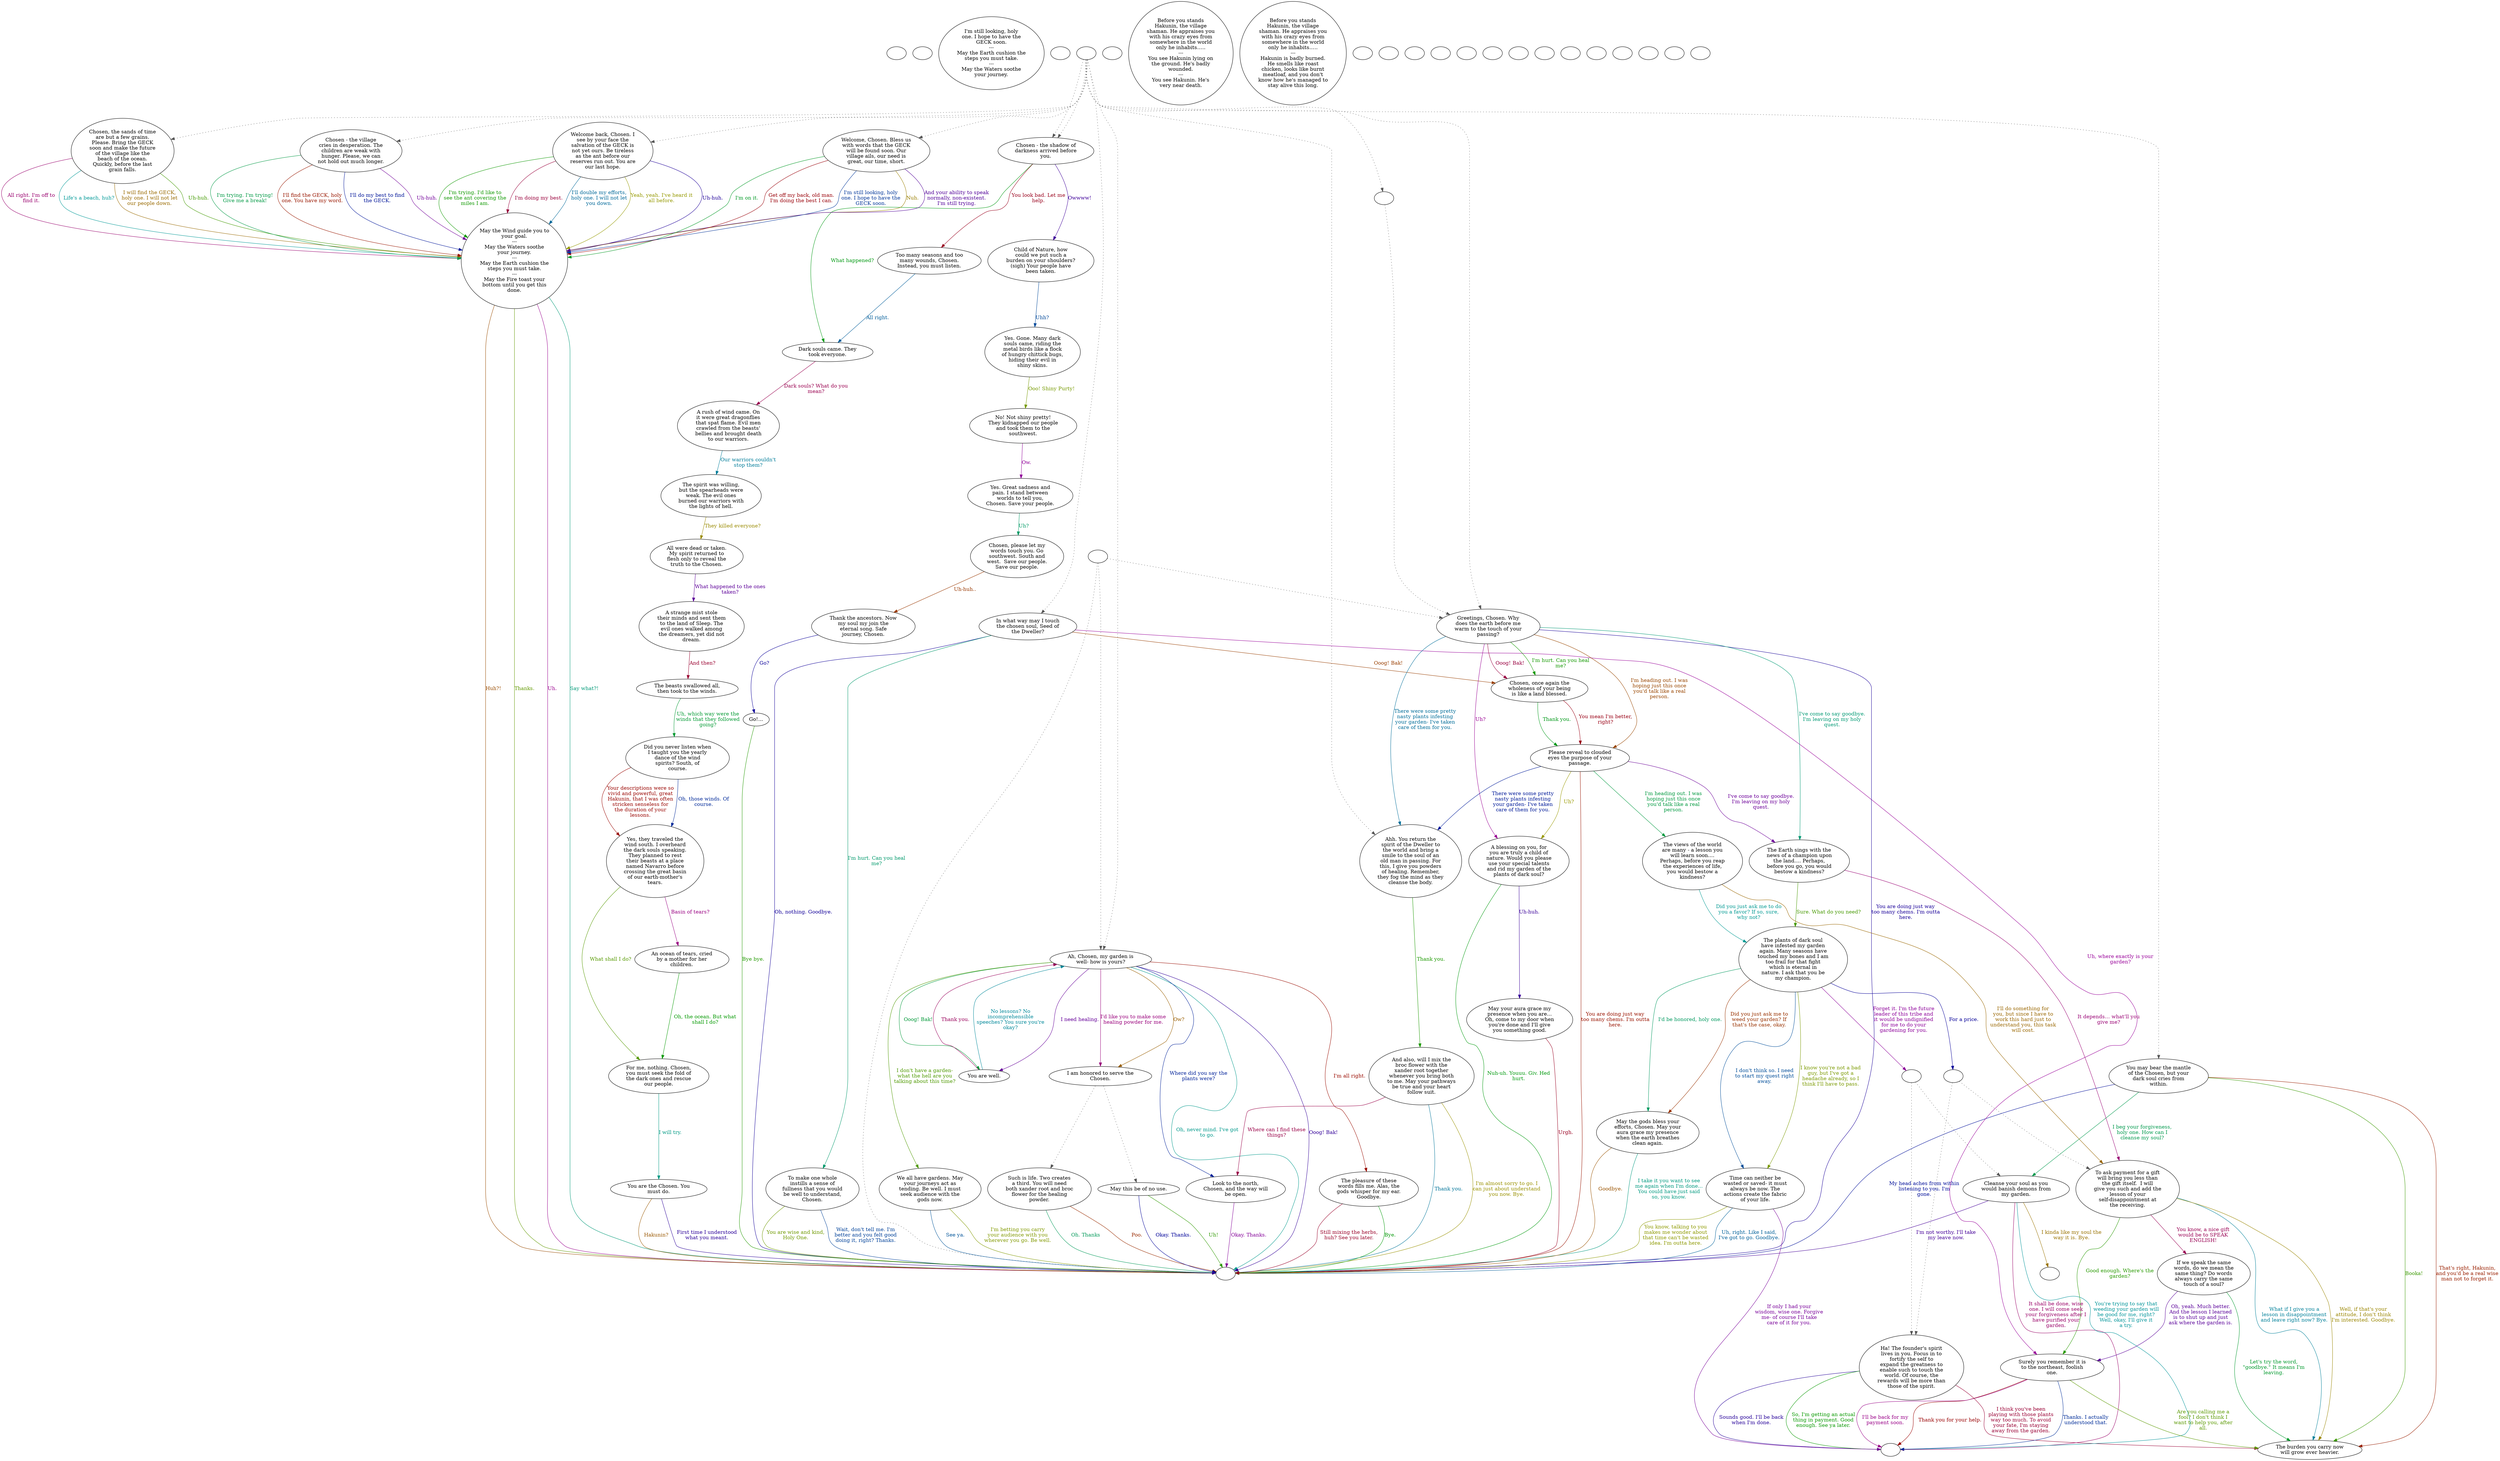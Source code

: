 digraph AHHAKUN {
  "checkPartyMembersNearDoor" [style=filled       fillcolor="#FFFFFF"       color="#000000"]
  "checkPartyMembersNearDoor" [label=""]
  "start" [style=filled       fillcolor="#FFFFFF"       color="#000000"]
  "start" [label=""]
  "critter_p_proc" [style=filled       fillcolor="#FFFFFF"       color="#000000"]
  "critter_p_proc" [label="I'm still looking, holy\none. I hope to have the\nGECK soon.\n---\nMay the Earth cushion the\nsteps you must take.\n---\nMay the Waters soothe\nyour journey."]
  "pickup_p_proc" [style=filled       fillcolor="#FFFFFF"       color="#000000"]
  "pickup_p_proc" [label=""]
  "talk_p_proc" [style=filled       fillcolor="#FFFFFF"       color="#000000"]
  "talk_p_proc" -> "Node101" [style=dotted color="#555555"]
  "talk_p_proc" -> "Node012" [style=dotted color="#555555"]
  "talk_p_proc" -> "Node101" [style=dotted color="#555555"]
  "talk_p_proc" -> "Node031" [style=dotted color="#555555"]
  "talk_p_proc" -> "Node030" [style=dotted color="#555555"]
  "talk_p_proc" -> "Node029" [style=dotted color="#555555"]
  "talk_p_proc" -> "Node027" [style=dotted color="#555555"]
  "talk_p_proc" -> "Node017" [style=dotted color="#555555"]
  "talk_p_proc" -> "Node018" [style=dotted color="#555555"]
  "talk_p_proc" -> "Node019" [style=dotted color="#555555"]
  "talk_p_proc" -> "Node000" [style=dotted color="#555555"]
  "talk_p_proc" -> "Node001" [style=dotted color="#555555"]
  "talk_p_proc" [label=""]
  "destroy_p_proc" [style=filled       fillcolor="#FFFFFF"       color="#000000"]
  "destroy_p_proc" [label=""]
  "look_at_p_proc" [style=filled       fillcolor="#FFFFFF"       color="#000000"]
  "look_at_p_proc" [label="Before you stands\nHakunin, the village\nshaman. He appraises you\nwith his crazy eyes from\nsomewhere in the world\nonly he inhabits…..\n---\nYou see Hakunin lying on\nthe ground. He's badly\nwounded.\n---\nYou see Hakunin. He's\nvery near death."]
  "description_p_proc" [style=filled       fillcolor="#FFFFFF"       color="#000000"]
  "description_p_proc" [label="Before you stands\nHakunin, the village\nshaman. He appraises you\nwith his crazy eyes from\nsomewhere in the world\nonly he inhabits…..\n---\nHakunin is badly burned.\nHe smells like roast\nchicken, looks like burnt\nmeatloaf, and you don't\nknow how he's managed to\nstay alive this long."]
  "use_skill_on_p_proc" [style=filled       fillcolor="#FFFFFF"       color="#000000"]
  "use_skill_on_p_proc" [label=""]
  "damage_p_proc" [style=filled       fillcolor="#FFFFFF"       color="#000000"]
  "damage_p_proc" [label=""]
  "map_enter_p_proc" [style=filled       fillcolor="#FFFFFF"       color="#000000"]
  "map_enter_p_proc" [label=""]
  "Node993" [style=filled       fillcolor="#FFFFFF"       color="#000000"]
  "Node993" -> "Node019" [style=dotted color="#555555"]
  "Node993" -> "Node999" [style=dotted color="#555555"]
  "Node993" -> "Node001" [style=dotted color="#555555"]
  "Node993" [label=""]
  "Node994" [style=filled       fillcolor="#FFFFFF"       color="#000000"]
  "Node994" [label=""]
  "Node995" [style=filled       fillcolor="#FFFFFF"       color="#000000"]
  "Node995" [label=""]
  "Node996" [style=filled       fillcolor="#FFFFFF"       color="#000000"]
  "Node996" -> "Node010" [style=dotted color="#555555"]
  "Node996" -> "Node006" [style=dotted color="#555555"]
  "Node996" [label=""]
  "Node997" [style=filled       fillcolor="#FFFFFF"       color="#000000"]
  "Node997" -> "Node010" [style=dotted color="#555555"]
  "Node997" -> "Node013" [style=dotted color="#555555"]
  "Node997" [label=""]
  "Node998" [style=filled       fillcolor="#FFFFFF"       color="#000000"]
  "Node998" [label=""]
  "Node999" [style=filled       fillcolor="#FFFFFF"       color="#000000"]
  "Node999" [label=""]
  "Node000" [style=filled       fillcolor="#FFFFFF"       color="#000000"]
  "Node000" -> "Node001" [style=dotted color="#555555"]
  "Node000" [label=""]
  "Node001" [style=filled       fillcolor="#FFFFFF"       color="#000000"]
  "Node001" [label="Greetings, Chosen. Why\ndoes the earth before me\nwarm to the touch of your\npassing?"]
  "Node001" -> "Node003" [label="Uh? " color="#990093" fontcolor="#990093"]
  "Node001" -> "Node002" [label="I've come to say goodbye.\nI'm leaving on my holy\nquest." color="#009973" fontcolor="#009973"]
  "Node001" -> "Node001a" [label="I'm heading out. I was\nhoping just this once\nyou'd talk like a real\nperson." color="#994600" fontcolor="#994600"]
  "Node001" -> "Node999" [label="You are doing just way\ntoo many chems. I'm outta\nhere." color="#190099" fontcolor="#190099"]
  "Node001" -> "Node014" [label="I'm hurt. Can you heal\nme?" color="#139900" fontcolor="#139900"]
  "Node001" -> "Node014" [label="Ooog! Bak!" color="#990040" fontcolor="#990040"]
  "Node001" -> "Node018" [label="There were some pretty\nnasty plants infesting\nyour garden- I've taken\ncare of them for you." color="#006D99" fontcolor="#006D99"]
  "Node001a" [style=filled       fillcolor="#FFFFFF"       color="#000000"]
  "Node001a" [label="Please reveal to clouded\neyes the purpose of your\npassage."]
  "Node001a" -> "Node003" [label="Uh? " color="#999900" fontcolor="#999900"]
  "Node001a" -> "Node002" [label="I've come to say goodbye.\nI'm leaving on my holy\nquest." color="#6C0099" fontcolor="#6C0099"]
  "Node001a" -> "Node002a" [label="I'm heading out. I was\nhoping just this once\nyou'd talk like a real\nperson." color="#00993F" fontcolor="#00993F"]
  "Node001a" -> "Node999" [label="You are doing just way\ntoo many chems. I'm outta\nhere." color="#991300" fontcolor="#991300"]
  "Node001a" -> "Node018" [label="There were some pretty\nnasty plants infesting\nyour garden- I've taken\ncare of them for you." color="#001A99" fontcolor="#001A99"]
  "Node002" [style=filled       fillcolor="#FFFFFF"       color="#000000"]
  "Node002" [label="The Earth sings with the\nnews of a champion upon\nthe land.... Perhaps,\nbefore you go, you would\nbestow a kindness?"]
  "Node002" -> "Node005" [label="Sure. What do you need?" color="#469900" fontcolor="#469900"]
  "Node002" -> "Node006" [label="It depends… what'll you\ngive me?" color="#990073" fontcolor="#990073"]
  "Node002a" [style=filled       fillcolor="#FFFFFF"       color="#000000"]
  "Node002a" [label="The views of the world\nare many - a lesson you\nwill learn soon....\nPerhaps, before you reap\nthe experiences of life,\nyou would bestow a\nkindness?"]
  "Node002a" -> "Node005" [label="Did you just ask me to do\nyou a favor? If so, sure,\nwhy not?" color="#009992" fontcolor="#009992"]
  "Node002a" -> "Node006" [label="I'll do something for\nyou, but since I have to\nwork this hard just to\nunderstand you, this task\nwill cost." color="#996600" fontcolor="#996600"]
  "Node003" [style=filled       fillcolor="#FFFFFF"       color="#000000"]
  "Node003" [label="A blessing on you, for\nyou are truly a child of\nnature. Would you please\nuse your special talents\nand rid my garden of the\nplants of dark soul?"]
  "Node003" -> "Node004" [label="Uh-huh. " color="#390099" fontcolor="#390099"]
  "Node003" -> "Node999" [label="Nuh-uh. Youuu. Giv. Hed\nhurt." color="#00990C" fontcolor="#00990C"]
  "Node004" [style=filled       fillcolor="#FFFFFF"       color="#000000"]
  "Node004" [label="May your aura grace my\npresence when you are...\nOh, come to my door when\nyou're done and I'll give\nyou something good."]
  "Node004" -> "Node999" [label="Urgh." color="#990020" fontcolor="#990020"]
  "Node005" [style=filled       fillcolor="#FFFFFF"       color="#000000"]
  "Node005" [label="The plants of dark soul\nhave infested my garden\nagain. Many seasons have\ntouched my bones and I am\ntoo frail for that fight\nwhich is eternal in\nnature. I ask that you be\nmy champion."]
  "Node005" -> "Node011" [label="I don't think so. I need\nto start my quest right\naway." color="#004D99" fontcolor="#004D99"]
  "Node005" -> "Node011" [label="I know you're not a bad\nguy, but I've got a\nheadache already, so I\nthink I'll have to pass." color="#7A9900" fontcolor="#7A9900"]
  "Node005" -> "Node997" [label="Forget it. I'm the future\nleader of this tribe and\nit would be undignified\nfor me to do your\ngardening for you." color="#8C0099" fontcolor="#8C0099"]
  "Node005" -> "Node009" [label="I'd be honored, holy one." color="#00995F" fontcolor="#00995F"]
  "Node005" -> "Node009" [label="Did you just ask me to\nweed your garden? If\nthat's the case, okay." color="#993200" fontcolor="#993200"]
  "Node005" -> "Node996" [label="For a price." color="#060099" fontcolor="#060099"]
  "Node006" [style=filled       fillcolor="#FFFFFF"       color="#000000"]
  "Node006" [label="To ask payment for a gift\nwill bring you less than\nthe gift itself.  I will\ngive you such and add the\nlesson of your\nself-disappointment at\nthe receiving."]
  "Node006" -> "Node007" [label="Good enough. Where's the\ngarden?" color="#279900" fontcolor="#279900"]
  "Node006" -> "Node006a" [label="You know, a nice gift\nwould be to SPEAK\nENGLISH!" color="#990053" fontcolor="#990053"]
  "Node006" -> "Node008" [label="What if I give you a\nlesson in disappointment\nand leave right now? Bye." color="#008099" fontcolor="#008099"]
  "Node006" -> "Node008" [label="Well, if that's your\nattitude, I don't think\nI'm interested. Goodbye." color="#998500" fontcolor="#998500"]
  "Node006a" [style=filled       fillcolor="#FFFFFF"       color="#000000"]
  "Node006a" [label="If we speak the same\nwords, do we mean the\nsame thing? Do words\nalways carry the same\ntouch of a soul?"]
  "Node006a" -> "Node007" [label="Oh, yeah. Much better.\nAnd the lesson I learned\nis to shut up and just\nask where the garden is." color="#590099" fontcolor="#590099"]
  "Node006a" -> "Node008" [label="Let's try the word,\n\"goodbye.\" It means I'm\nleaving." color="#00992C" fontcolor="#00992C"]
  "Node007" [style=filled       fillcolor="#FFFFFF"       color="#000000"]
  "Node007" [label="Surely you remember it is\nto the northeast, foolish\none."]
  "Node007" -> "Node007a" [label="Thank you for your help." color="#990001" fontcolor="#990001"]
  "Node007" -> "Node007a" [label="Thanks. I actually\nunderstood that." color="#002D99" fontcolor="#002D99"]
  "Node007" -> "Node008" [label="Are you calling me a\nfool? I don't think I\nwant to help you, after\nall." color="#5A9900" fontcolor="#5A9900"]
  "Node007" -> "Node007a" [label="I'll be back for my\npayment soon." color="#990087" fontcolor="#990087"]
  "Node007a" [style=filled       fillcolor="#FFFFFF"       color="#000000"]
  "Node007a" [label=""]
  "Node008" [style=filled       fillcolor="#FFFFFF"       color="#000000"]
  "Node008" [label="The burden you carry now\nwill grow ever heavier."]
  "Node009" [style=filled       fillcolor="#FFFFFF"       color="#000000"]
  "Node009" [label="May the gods bless your\nefforts, Chosen. May your\naura grace my presence\nwhen the earth breathes\nclean again."]
  "Node009" -> "Node999" [label="I take it you want to see\nme again when I'm done...\nYou could have just said\nso, you know." color="#00997F" fontcolor="#00997F"]
  "Node009" -> "Node999" [label="Goodbye." color="#995200" fontcolor="#995200"]
  "Node010" [style=filled       fillcolor="#FFFFFF"       color="#000000"]
  "Node010" [label="Ha! The founder's spirit\nlives in you. Focus in to\nfortify the self to\nexpand the greatness to\nenable such to touch the\nworld. Of course, the\nrewards will be more than\nthose of the spirit."]
  "Node010" -> "Node007a" [label="Sounds good. I'll be back\nwhen I'm done." color="#250099" fontcolor="#250099"]
  "Node010" -> "Node007a" [label="So, I'm getting an actual\nthing in payment. Good\nenough. See ya later." color="#079900" fontcolor="#079900"]
  "Node010" -> "Node008" [label="I think you've been\nplaying with those plants\nway too much. To avoid\nyour fate, I'm staying\naway from the garden." color="#990034" fontcolor="#990034"]
  "Node011" [style=filled       fillcolor="#FFFFFF"       color="#000000"]
  "Node011" [label="Time can neither be\nwasted or saved- it must\nalways be now. The\nactions create the fabric\nof your life."]
  "Node011" -> "Node999" [label="Uh, right. Like I said,\nI've got to go. Goodbye." color="#006099" fontcolor="#006099"]
  "Node011" -> "Node999" [label="You know, talking to you\nmakes me wonder about\nthat time can't be wasted\nidea. I'm outta here." color="#8D9900" fontcolor="#8D9900"]
  "Node011" -> "Node007a" [label="If only I had your\nwisdom, wise one. Forgive\nme- of course I'll take\ncare of it for you." color="#780099" fontcolor="#780099"]
  "Node012" [style=filled       fillcolor="#FFFFFF"       color="#000000"]
  "Node012" [label="You may bear the mantle\nof the Chosen, but your\ndark soul cries from\nwithin."]
  "Node012" -> "Node013" [label="I beg your forgiveness,\nholy one. How can I\ncleanse my soul?" color="#00994C" fontcolor="#00994C"]
  "Node012" -> "Node008" [label="That's right, Hakunin,\nand you'd be a real wise\nman not to forget it." color="#991F00" fontcolor="#991F00"]
  "Node012" -> "Node999" [label="My head aches from within\nlistening to you. I'm\ngone." color="#000E99" fontcolor="#000E99"]
  "Node012" -> "Node008" [label="Booka!" color="#3A9900" fontcolor="#3A9900"]
  "Node013" [style=filled       fillcolor="#FFFFFF"       color="#000000"]
  "Node013" [label="Cleanse your soul as you\nwould banish demons from\nmy garden."]
  "Node013" -> "Node007a" [label="It shall be done, wise\none. I will come seek\nyour forgiveness after I\nhave purified your\ngarden." color="#990067" fontcolor="#990067"]
  "Node013" -> "Node007a" [label="You're trying to say that\nweeding your garden will\nbe good for me, right?\nWell, okay, I'll give it\na try." color="#009499" fontcolor="#009499"]
  "Node013" -> "Node994" [label="I kinda like my soul the\nway it is. Bye." color="#997200" fontcolor="#997200"]
  "Node013" -> "Node999" [label="I'm not worthy. I'll take\nmy leave now." color="#450099" fontcolor="#450099"]
  "Node014" [style=filled       fillcolor="#FFFFFF"       color="#000000"]
  "Node014" [label="Chosen, once again the\nwholeness of your being\nis like a land blessed."]
  "Node014" -> "Node001a" [label="Thank you." color="#009918" fontcolor="#009918"]
  "Node014" -> "Node001a" [label="You mean I'm better,\nright?" color="#990014" fontcolor="#990014"]
  "Node015" [style=filled       fillcolor="#FFFFFF"       color="#000000"]
  "Node015" [label="To make one whole\ninstills a sense of\nfullness that you would\nbe well to understand,\nChosen."]
  "Node015" -> "Node999" [label="Wait, don't tell me. I'm\nbetter and you felt good\ndoing it, right? Thanks." color="#004199" fontcolor="#004199"]
  "Node015" -> "Node999" [label="You are wise and kind,\nHoly One." color="#6E9900" fontcolor="#6E9900"]
  "Node016" [style=filled       fillcolor="#FFFFFF"       color="#000000"]
  "Node016" [label=""]
  "Node017" [style=filled       fillcolor="#FFFFFF"       color="#000000"]
  "Node017" [label="In what way may I touch\nthe chosen soul, Seed of\nthe Dweller?"]
  "Node017" -> "Node007" [label="Uh, where exactly is your\ngarden?" color="#980099" fontcolor="#980099"]
  "Node017" -> "Node015" [label="I'm hurt. Can you heal\nme?" color="#00996B" fontcolor="#00996B"]
  "Node017" -> "Node014" [label="Ooog! Bak!" color="#993F00" fontcolor="#993F00"]
  "Node017" -> "Node999" [label="Oh, nothing. Goodbye." color="#120099" fontcolor="#120099"]
  "Node017a" [style=filled       fillcolor="#FFFFFF"       color="#000000"]
  "Node017a" [label=""]
  "Node018" [style=filled       fillcolor="#FFFFFF"       color="#000000"]
  "Node018" [label="Ahh. You return the\nspirit of the Dweller to\nthe world and bring a\nsmile to the soul of an\nold man in passing. For\nthis, I give you powders\nof healing. Remember,\nthey fog the mind as they\ncleanse the body."]
  "Node018" -> "Node018a" [label="Thank you." color="#1B9900" fontcolor="#1B9900"]
  "Node018a" [style=filled       fillcolor="#FFFFFF"       color="#000000"]
  "Node018a" [label="And also, will I mix the\nbroc flower with the\nxander root together\nwhenever you bring both\nto me. May your pathways\nbe true and your heart\nfollow suit."]
  "Node018a" -> "Node022" [label="Where can I find these\nthings?" color="#990047" fontcolor="#990047"]
  "Node018a" -> "Node999" [label="Thank you." color="#007499" fontcolor="#007499"]
  "Node018a" -> "Node999" [label="I'm almost sorry to go. I\ncan just about understand\nyou now. Bye." color="#999100" fontcolor="#999100"]
  "Node019" [style=filled       fillcolor="#FFFFFF"       color="#000000"]
  "Node019" [label="Ah, Chosen, my garden is\nwell- how is yours?"]
  "Node019" -> "Node026" [label="I need healing." color="#650099" fontcolor="#650099"]
  "Node019" -> "Node026" [label="Ooog! Bak!" color="#009938" fontcolor="#009938"]
  "Node019" -> "Node020" [label="I'm all right." color="#990B00" fontcolor="#990B00"]
  "Node019" -> "Node022" [label="Where did you say the\nplants were?" color="#002199" fontcolor="#002199"]
  "Node019" -> "Node021" [label="I don't have a garden-\nwhat the hell are you\ntalking about this time?" color="#4E9900" fontcolor="#4E9900"]
  "Node019" -> "Node023" [label="I'd like you to make some\nhealing powder for me." color="#99007B" fontcolor="#99007B"]
  "Node019" -> "Node999" [label="Oh, never mind. I've got\nto go." color="#00998B" fontcolor="#00998B"]
  "Node019" -> "Node023" [label="Ow?" color="#995E00" fontcolor="#995E00"]
  "Node019" -> "Node999" [label="Ooog! Bak!" color="#320099" fontcolor="#320099"]
  "Node019a" [style=filled       fillcolor="#FFFFFF"       color="#000000"]
  "Node019a" [label=""]
  "Node020" [style=filled       fillcolor="#FFFFFF"       color="#000000"]
  "Node020" [label="The pleasure of these\nwords fills me. Alas, the\ngods whisper for my ear.\nGoodbye."]
  "Node020" -> "Node999" [label="Bye." color="#009905" fontcolor="#009905"]
  "Node020" -> "Node999" [label="Still mixing the herbs,\nhuh? See you later." color="#990028" fontcolor="#990028"]
  "Node021" [style=filled       fillcolor="#FFFFFF"       color="#000000"]
  "Node021" [label="We all have gardens. May\nyour journeys act as\ntending. Be well. I must\nseek audience with the\ngods now."]
  "Node021" -> "Node999" [label="See ya." color="#005499" fontcolor="#005499"]
  "Node021" -> "Node999" [label="I'm betting you carry\nyour audience with you\nwherever you go. Be well." color="#819900" fontcolor="#819900"]
  "Node022" [style=filled       fillcolor="#FFFFFF"       color="#000000"]
  "Node022" [label="Look to the north,\nChosen, and the way will\nbe open."]
  "Node022" -> "Node999" [label="Okay. Thanks." color="#840099" fontcolor="#840099"]
  "Node023" [style=filled       fillcolor="#FFFFFF"       color="#000000"]
  "Node023" -> "Node024" [style=dotted color="#555555"]
  "Node023" -> "Node025" [style=dotted color="#555555"]
  "Node023" [label="I am honored to serve the\nChosen."]
  "Node024" [style=filled       fillcolor="#FFFFFF"       color="#000000"]
  "Node024" [label="Such is life. Two creates\na third. You will need\nboth xander root and broc\nflower for the healing\npowder."]
  "Node024" -> "Node999" [label="Oh. Thanks" color="#009958" fontcolor="#009958"]
  "Node024" -> "Node999" [label="Poo." color="#992B00" fontcolor="#992B00"]
  "Node025" [style=filled       fillcolor="#FFFFFF"       color="#000000"]
  "Node025" [label="May this be of no use."]
  "Node025" -> "Node999" [label="Okay. Thanks." color="#000299" fontcolor="#000299"]
  "Node025" -> "Node999" [label="Uh!" color="#2E9900" fontcolor="#2E9900"]
  "Node026" [style=filled       fillcolor="#FFFFFF"       color="#000000"]
  "Node026" [label="You are well."]
  "Node026" -> "Node019" [label="Thank you." color="#99005B" fontcolor="#99005B"]
  "Node026" -> "Node019" [label="No lessons? No\nincomprehensible\nspeeches? You sure you're\nokay?" color="#008899" fontcolor="#008899"]
  "Node027" [style=filled       fillcolor="#FFFFFF"       color="#000000"]
  "Node027" [label="Welcome, Chosen. Bless us\nwith words that the GECK\nwill be found soon. Our\nvillage ails, our need is\ngreat, our time, short."]
  "Node027" -> "Node028" [label="Nuh." color="#997E00" fontcolor="#997E00"]
  "Node027" -> "Node028" [label="And your ability to speak\nnormally, non-existent.\nI'm still trying." color="#510099" fontcolor="#510099"]
  "Node027" -> "Node028" [label="I'm on it. " color="#009924" fontcolor="#009924"]
  "Node027" -> "Node028" [label="Get off my back, old man.\nI'm doing the best I can." color="#990008" fontcolor="#990008"]
  "Node027" -> "Node028" [label="I'm still looking, holy\none. I hope to have the\nGECK soon." color="#003599" fontcolor="#003599"]
  "Node028" [style=filled       fillcolor="#FFFFFF"       color="#000000"]
  "Node028" [label="May the Wind guide you to\nyour goal.\n---\nMay the Waters soothe\nyour journey.\n---\nMay the Earth cushion the\nsteps you must take.\n---\nMay the Fire toast your\nbottom until you get this\ndone."]
  "Node028" -> "Node999" [label="Thanks." color="#619900" fontcolor="#619900"]
  "Node028" -> "Node999" [label="Uh." color="#99008E" fontcolor="#99008E"]
  "Node028" -> "Node999" [label="Say what?!" color="#009977" fontcolor="#009977"]
  "Node028" -> "Node999" [label="Huh?!" color="#994B00" fontcolor="#994B00"]
  "Node029" [style=filled       fillcolor="#FFFFFF"       color="#000000"]
  "Node029" [label="Welcome back, Chosen. I\nsee by your face the\nsalvation of the GECK is\nnot yet ours. Be tireless\nas the ant before our\nreserves run out. You are\nour last hope."]
  "Node029" -> "Node028" [label="Uh-huh." color="#1E0099" fontcolor="#1E0099"]
  "Node029" -> "Node028" [label="I'm trying. I'd like to\nsee the ant covering the\nmiles I am." color="#0F9900" fontcolor="#0F9900"]
  "Node029" -> "Node028" [label="I'm doing my best." color="#99003B" fontcolor="#99003B"]
  "Node029" -> "Node028" [label="I'll double my efforts,\nholy one. I will not let\nyou down." color="#006899" fontcolor="#006899"]
  "Node029" -> "Node028" [label="Yeah, yeah. I've heard it\nall before." color="#959900" fontcolor="#959900"]
  "Node030" [style=filled       fillcolor="#FFFFFF"       color="#000000"]
  "Node030" [label="Chosen - the village\ncries in desperation. The\nchildren are weak with\nhunger. Please, we can\nnot hold out much longer."]
  "Node030" -> "Node028" [label="Uh-huh." color="#710099" fontcolor="#710099"]
  "Node030" -> "Node028" [label="I'm trying. I'm trying!\nGive me a break!" color="#009944" fontcolor="#009944"]
  "Node030" -> "Node028" [label="I'll find the GECK, holy\none. You have my word." color="#991700" fontcolor="#991700"]
  "Node030" -> "Node028" [label="I'll do my best to find\nthe GECK." color="#001599" fontcolor="#001599"]
  "Node031" [style=filled       fillcolor="#FFFFFF"       color="#000000"]
  "Node031" [label="Chosen, the sands of time\nare but a few grains.\nPlease. Bring the GECK\nsoon and make the future\nof the village like the\nbeach of the ocean.\nQuickly, before the last\ngrain falls."]
  "Node031" -> "Node028" [label="Uh-huh." color="#429900" fontcolor="#429900"]
  "Node031" -> "Node028" [label="All right. I'm off to\nfind it." color="#99006E" fontcolor="#99006E"]
  "Node031" -> "Node028" [label="Life's a beach, huh?" color="#009997" fontcolor="#009997"]
  "Node031" -> "Node028" [label="I will find the GECK,\nholy one. I will not let\nour people down." color="#996A00" fontcolor="#996A00"]
  "Node032" [style=filled       fillcolor="#FFFFFF"       color="#000000"]
  "Node032" [label=""]
  "Node033" [style=filled       fillcolor="#FFFFFF"       color="#000000"]
  "Node033" [label=""]
  "Node034" [style=filled       fillcolor="#FFFFFF"       color="#000000"]
  "Node034" [label=""]
  "Node035" [style=filled       fillcolor="#FFFFFF"       color="#000000"]
  "Node035" [label=""]
  "Node101" [style=filled       fillcolor="#FFFFFF"       color="#000000"]
  "Node101" [label="Chosen - the shadow of\ndarkness arrived before\nyou."]
  "Node101" -> "Node102" [label="Owwww!" color="#3E0099" fontcolor="#3E0099"]
  "Node101" -> "Node109" [label="What happened?" color="#009911" fontcolor="#009911"]
  "Node101" -> "Node122" [label="You look bad. Let me\nhelp." color="#99001C" fontcolor="#99001C"]
  "Node102" [style=filled       fillcolor="#FFFFFF"       color="#000000"]
  "Node102" [label="Child of Nature, how\ncould we put such a\nburden on your shoulders?\n(sigh) Your people have\nbeen taken."]
  "Node102" -> "Node103" [label="Uhh?" color="#004899" fontcolor="#004899"]
  "Node103" [style=filled       fillcolor="#FFFFFF"       color="#000000"]
  "Node103" [label="Yes. Gone. Many dark\nsouls came, riding the\nmetal birds like a flock\nof hungry chittick bugs,\nhiding their evil in\nshiny skins."]
  "Node103" -> "Node104" [label="Ooo! Shiny Purty!" color="#759900" fontcolor="#759900"]
  "Node104" [style=filled       fillcolor="#FFFFFF"       color="#000000"]
  "Node104" [label="No! Not shiny pretty!\nThey kidnapped our people\nand took them to the\nsouthwest."]
  "Node104" -> "Node105" [label="Ow." color="#900099" fontcolor="#900099"]
  "Node105" [style=filled       fillcolor="#FFFFFF"       color="#000000"]
  "Node105" [label="Yes. Great sadness and\npain. I stand between\nworlds to tell you,\nChosen. Save your people."]
  "Node105" -> "Node106" [label="Uh?" color="#009964" fontcolor="#009964"]
  "Node106" [style=filled       fillcolor="#FFFFFF"       color="#000000"]
  "Node106" [label="Chosen, please let my\nwords touch you. Go\nsouthwest. South and\nwest.  Save our people.\nSave our people."]
  "Node106" -> "Node107" [label="Uh-huh.." color="#993700" fontcolor="#993700"]
  "Node107" [style=filled       fillcolor="#FFFFFF"       color="#000000"]
  "Node107" [label="Thank the ancestors. Now\nmy soul my join the\neternal song. Safe\njourney, Chosen."]
  "Node107" -> "Node108" [label="Go?" color="#0A0099" fontcolor="#0A0099"]
  "Node108" [style=filled       fillcolor="#FFFFFF"       color="#000000"]
  "Node108" [label="Go!..."]
  "Node108" -> "Node999" [label="Bye bye." color="#229900" fontcolor="#229900"]
  "Node109" [style=filled       fillcolor="#FFFFFF"       color="#000000"]
  "Node109" [label="Dark souls came. They\ntook everyone."]
  "Node109" -> "Node110" [label="Dark souls? What do you\nmean?" color="#99004F" fontcolor="#99004F"]
  "Node110" [style=filled       fillcolor="#FFFFFF"       color="#000000"]
  "Node110" [label="A rush of wind came. On\nit were great dragonflies\nthat spat flame. Evil men\ncrawled from the beasts'\nbellies and brought death\nto our warriors."]
  "Node110" -> "Node112" [label="Our warriors couldn't\nstop them?" color="#007C99" fontcolor="#007C99"]
  "Node111" [style=filled       fillcolor="#FFFFFF"       color="#000000"]
  "Node111" [label=""]
  "Node112" [style=filled       fillcolor="#FFFFFF"       color="#000000"]
  "Node112" [label="The spirit was willing,\nbut the spearheads were\nweak. The evil ones\nburned our warriors with\nthe lights of hell."]
  "Node112" -> "Node113" [label="They killed everyone?" color="#998A00" fontcolor="#998A00"]
  "Node113" [style=filled       fillcolor="#FFFFFF"       color="#000000"]
  "Node113" [label="All were dead or taken.\nMy spirit returned to\nflesh only to reveal the\ntruth to the Chosen."]
  "Node113" -> "Node121" [label="What happened to the ones\ntaken?" color="#5D0099" fontcolor="#5D0099"]
  "Node114" [style=filled       fillcolor="#FFFFFF"       color="#000000"]
  "Node114" [label="The beasts swallowed all,\nthen took to the winds."]
  "Node114" -> "Node115" [label="Uh, which way were the\nwinds that they followed\ngoing?" color="#009931" fontcolor="#009931"]
  "Node115" [style=filled       fillcolor="#FFFFFF"       color="#000000"]
  "Node115" [label="Did you never listen when\nI taught you the yearly\ndance of the wind\nspirits? South, of\ncourse."]
  "Node115" -> "Node116" [label="Your descriptions were so\nvivid and powerful, great\nHakunin, that I was often\nstricken senseless for\nthe duration of your\nlessons." color="#990400" fontcolor="#990400"]
  "Node115" -> "Node116" [label="Oh, those winds. Of\ncourse." color="#002999" fontcolor="#002999"]
  "Node116" [style=filled       fillcolor="#FFFFFF"       color="#000000"]
  "Node116" [label="Yes, they traveled the\nwind south. I overheard\nthe dark souls speaking.\nThey planned to rest\ntheir beasts at a place\nnamed Navarro before\ncrossing the great basin\nof our earth-mother's\ntears."]
  "Node116" -> "Node117" [label="What shall I do?" color="#559900" fontcolor="#559900"]
  "Node116" -> "Node120" [label="Basin of tears?" color="#990082" fontcolor="#990082"]
  "Node117" [style=filled       fillcolor="#FFFFFF"       color="#000000"]
  "Node117" [label="For me, nothing. Chosen,\nyou must seek the fold of\nthe dark ones and rescue\nour people."]
  "Node117" -> "Node118" [label="I will try." color="#009983" fontcolor="#009983"]
  "Node118" [style=filled       fillcolor="#FFFFFF"       color="#000000"]
  "Node118" [label="You are the Chosen. You\nmust do."]
  "Node118" -> "Node999" [label="Hakunin?" color="#995700" fontcolor="#995700"]
  "Node118" -> "Node999" [label="First time I understood\nwhat you meant." color="#2A0099" fontcolor="#2A0099"]
  "Node119" [style=filled       fillcolor="#FFFFFF"       color="#000000"]
  "Node119" [label=""]
  "Node120" [style=filled       fillcolor="#FFFFFF"       color="#000000"]
  "Node120" [label="An ocean of tears, cried\nby a mother for her\nchildren."]
  "Node120" -> "Node117" [label="Oh, the ocean. But what\nshall I do?" color="#039900" fontcolor="#039900"]
  "Node121" [style=filled       fillcolor="#FFFFFF"       color="#000000"]
  "Node121" [label="A strange mist stole\ntheir minds and sent them\nto the land of Sleep. The\nevil ones walked among\nthe dreamers, yet did not\ndream."]
  "Node121" -> "Node114" [label="And then?" color="#99002F" fontcolor="#99002F"]
  "Node122" [style=filled       fillcolor="#FFFFFF"       color="#000000"]
  "Node122" [label="Too many seasons and too\nmany wounds, Chosen.\nInstead, you must listen."]
  "Node122" -> "Node109" [label="All right." color="#005C99" fontcolor="#005C99"]
}